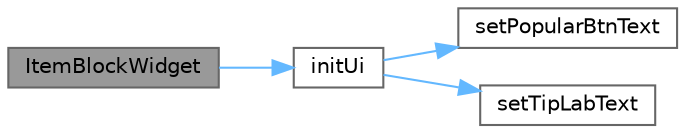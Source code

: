 digraph "ItemBlockWidget"
{
 // LATEX_PDF_SIZE
  bgcolor="transparent";
  edge [fontname=Helvetica,fontsize=10,labelfontname=Helvetica,labelfontsize=10];
  node [fontname=Helvetica,fontsize=10,shape=box,height=0.2,width=0.4];
  rankdir="LR";
  Node1 [id="Node000001",label="ItemBlockWidget",height=0.2,width=0.4,color="gray40", fillcolor="grey60", style="filled", fontcolor="black",tooltip="构造函数，初始化块状推荐项"];
  Node1 -> Node2 [id="edge1_Node000001_Node000002",color="steelblue1",style="solid",tooltip=" "];
  Node2 [id="Node000002",label="initUi",height=0.2,width=0.4,color="grey40", fillcolor="white", style="filled",URL="$class_item_block_widget.html#afba6e95967cc3eb25fd518f7bde6ec04",tooltip="初始化界面"];
  Node2 -> Node3 [id="edge2_Node000002_Node000003",color="steelblue1",style="solid",tooltip=" "];
  Node3 [id="Node000003",label="setPopularBtnText",height=0.2,width=0.4,color="grey40", fillcolor="white", style="filled",URL="$class_item_block_widget.html#ab51c0013f3aaa7f7291583f59a3370ac",tooltip="设置流行按钮文本"];
  Node2 -> Node4 [id="edge3_Node000002_Node000004",color="steelblue1",style="solid",tooltip=" "];
  Node4 [id="Node000004",label="setTipLabText",height=0.2,width=0.4,color="grey40", fillcolor="white", style="filled",URL="$class_item_block_widget.html#a250d3097015de6ae0bddada45b9c5677",tooltip="设置提示标签文本"];
}
